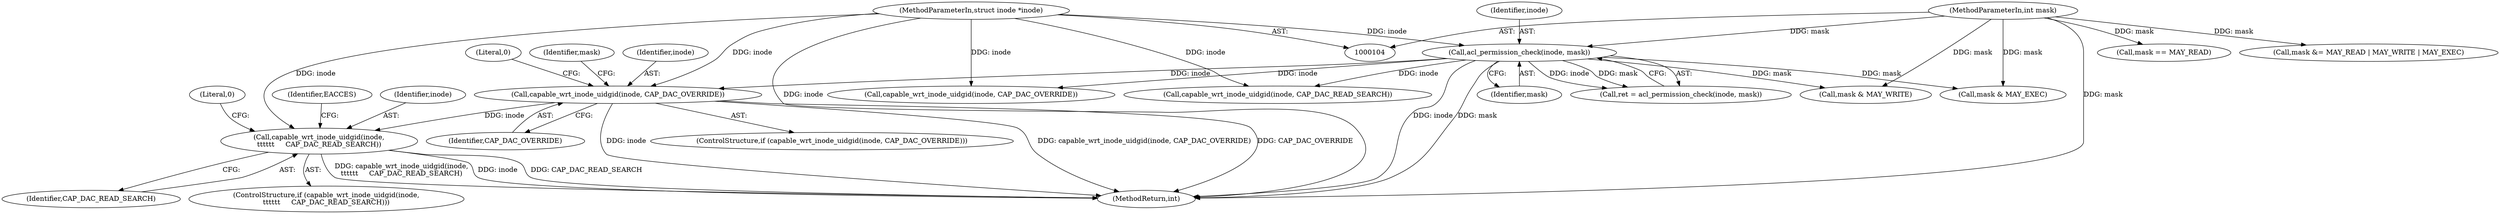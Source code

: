 digraph "0_linux_23adbe12ef7d3d4195e80800ab36b37bee28cd03_3@pointer" {
"1000139" [label="(Call,capable_wrt_inode_uidgid(inode,\n\t\t\t\t\t\t     CAP_DAC_READ_SEARCH))"];
"1000128" [label="(Call,capable_wrt_inode_uidgid(inode, CAP_DAC_OVERRIDE))"];
"1000111" [label="(Call,acl_permission_check(inode, mask))"];
"1000105" [label="(MethodParameterIn,struct inode *inode)"];
"1000106" [label="(MethodParameterIn,int mask)"];
"1000130" [label="(Identifier,CAP_DAC_OVERRIDE)"];
"1000139" [label="(Call,capable_wrt_inode_uidgid(inode,\n\t\t\t\t\t\t     CAP_DAC_READ_SEARCH))"];
"1000129" [label="(Identifier,inode)"];
"1000111" [label="(Call,acl_permission_check(inode, mask))"];
"1000113" [label="(Identifier,mask)"];
"1000106" [label="(MethodParameterIn,int mask)"];
"1000159" [label="(Call,capable_wrt_inode_uidgid(inode, CAP_DAC_OVERRIDE))"];
"1000172" [label="(Call,mask == MAY_READ)"];
"1000105" [label="(MethodParameterIn,struct inode *inode)"];
"1000132" [label="(Literal,0)"];
"1000143" [label="(Literal,0)"];
"1000141" [label="(Identifier,CAP_DAC_READ_SEARCH)"];
"1000176" [label="(Call,capable_wrt_inode_uidgid(inode, CAP_DAC_READ_SEARCH))"];
"1000150" [label="(Call,mask & MAY_EXEC)"];
"1000135" [label="(Call,mask & MAY_WRITE)"];
"1000128" [label="(Call,capable_wrt_inode_uidgid(inode, CAP_DAC_OVERRIDE))"];
"1000136" [label="(Identifier,mask)"];
"1000184" [label="(MethodReturn,int)"];
"1000109" [label="(Call,ret = acl_permission_check(inode, mask))"];
"1000138" [label="(ControlStructure,if (capable_wrt_inode_uidgid(inode,\n\t\t\t\t\t\t     CAP_DAC_READ_SEARCH)))"];
"1000127" [label="(ControlStructure,if (capable_wrt_inode_uidgid(inode, CAP_DAC_OVERRIDE)))"];
"1000164" [label="(Call,mask &= MAY_READ | MAY_WRITE | MAY_EXEC)"];
"1000112" [label="(Identifier,inode)"];
"1000146" [label="(Identifier,EACCES)"];
"1000140" [label="(Identifier,inode)"];
"1000139" -> "1000138"  [label="AST: "];
"1000139" -> "1000141"  [label="CFG: "];
"1000140" -> "1000139"  [label="AST: "];
"1000141" -> "1000139"  [label="AST: "];
"1000143" -> "1000139"  [label="CFG: "];
"1000146" -> "1000139"  [label="CFG: "];
"1000139" -> "1000184"  [label="DDG: CAP_DAC_READ_SEARCH"];
"1000139" -> "1000184"  [label="DDG: capable_wrt_inode_uidgid(inode,\n\t\t\t\t\t\t     CAP_DAC_READ_SEARCH)"];
"1000139" -> "1000184"  [label="DDG: inode"];
"1000128" -> "1000139"  [label="DDG: inode"];
"1000105" -> "1000139"  [label="DDG: inode"];
"1000128" -> "1000127"  [label="AST: "];
"1000128" -> "1000130"  [label="CFG: "];
"1000129" -> "1000128"  [label="AST: "];
"1000130" -> "1000128"  [label="AST: "];
"1000132" -> "1000128"  [label="CFG: "];
"1000136" -> "1000128"  [label="CFG: "];
"1000128" -> "1000184"  [label="DDG: capable_wrt_inode_uidgid(inode, CAP_DAC_OVERRIDE)"];
"1000128" -> "1000184"  [label="DDG: CAP_DAC_OVERRIDE"];
"1000128" -> "1000184"  [label="DDG: inode"];
"1000111" -> "1000128"  [label="DDG: inode"];
"1000105" -> "1000128"  [label="DDG: inode"];
"1000111" -> "1000109"  [label="AST: "];
"1000111" -> "1000113"  [label="CFG: "];
"1000112" -> "1000111"  [label="AST: "];
"1000113" -> "1000111"  [label="AST: "];
"1000109" -> "1000111"  [label="CFG: "];
"1000111" -> "1000184"  [label="DDG: inode"];
"1000111" -> "1000184"  [label="DDG: mask"];
"1000111" -> "1000109"  [label="DDG: inode"];
"1000111" -> "1000109"  [label="DDG: mask"];
"1000105" -> "1000111"  [label="DDG: inode"];
"1000106" -> "1000111"  [label="DDG: mask"];
"1000111" -> "1000135"  [label="DDG: mask"];
"1000111" -> "1000150"  [label="DDG: mask"];
"1000111" -> "1000159"  [label="DDG: inode"];
"1000111" -> "1000176"  [label="DDG: inode"];
"1000105" -> "1000104"  [label="AST: "];
"1000105" -> "1000184"  [label="DDG: inode"];
"1000105" -> "1000159"  [label="DDG: inode"];
"1000105" -> "1000176"  [label="DDG: inode"];
"1000106" -> "1000104"  [label="AST: "];
"1000106" -> "1000184"  [label="DDG: mask"];
"1000106" -> "1000135"  [label="DDG: mask"];
"1000106" -> "1000150"  [label="DDG: mask"];
"1000106" -> "1000164"  [label="DDG: mask"];
"1000106" -> "1000172"  [label="DDG: mask"];
}
